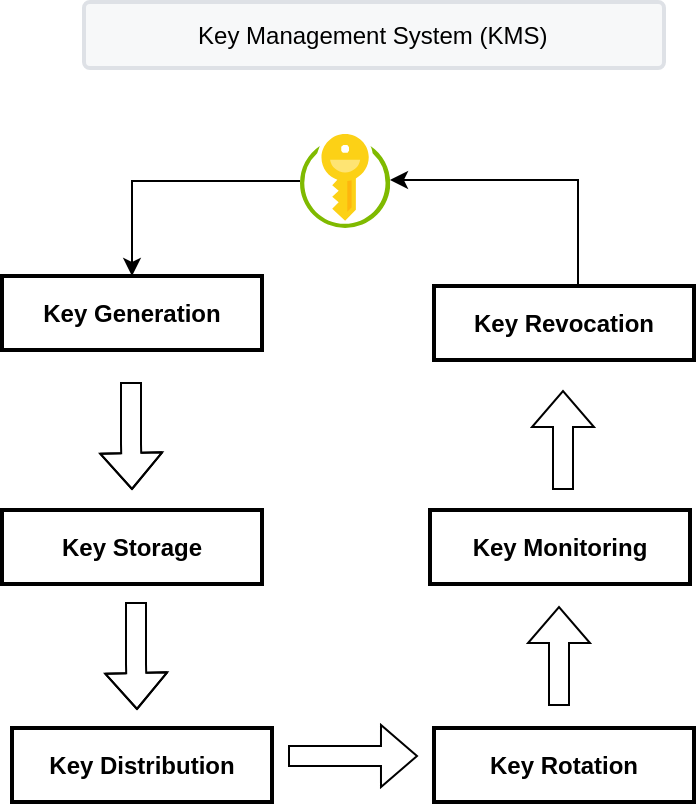 <mxfile version="24.7.13">
  <diagram name="Page-1" id="4V991Cp5B8nK2peRkqRa">
    <mxGraphModel dx="925" dy="671" grid="0" gridSize="10" guides="1" tooltips="1" connect="1" arrows="1" fold="1" page="1" pageScale="1" pageWidth="850" pageHeight="1100" math="0" shadow="0">
      <root>
        <mxCell id="0" />
        <mxCell id="1" parent="0" />
        <mxCell id="QItG2HqCtzGKJLcNbMxo-20" style="edgeStyle=orthogonalEdgeStyle;rounded=0;orthogonalLoop=1;jettySize=auto;html=1;entryX=0.5;entryY=0;entryDx=0;entryDy=0;" edge="1" parent="1" source="QItG2HqCtzGKJLcNbMxo-1" target="QItG2HqCtzGKJLcNbMxo-2">
          <mxGeometry relative="1" as="geometry" />
        </mxCell>
        <mxCell id="QItG2HqCtzGKJLcNbMxo-1" value="" style="image;sketch=0;aspect=fixed;html=1;points=[];align=center;fontSize=12;image=img/lib/mscae/Key_Vaults.svg;" vertex="1" parent="1">
          <mxGeometry x="302" y="171" width="45.12" height="47" as="geometry" />
        </mxCell>
        <mxCell id="QItG2HqCtzGKJLcNbMxo-2" value="Key Generation" style="shape=rect;strokeWidth=2;fontStyle=1;html=1;whiteSpace=wrap;align=center;" vertex="1" parent="1">
          <mxGeometry x="153" y="242" width="130" height="37" as="geometry" />
        </mxCell>
        <mxCell id="QItG2HqCtzGKJLcNbMxo-3" value="" style="align=left;html=1;verticalAlign=middle;labelPosition=right;verticalLabelPosition=middle;labelBackgroundColor=none;fontSize=10" connectable="0" vertex="1" parent="QItG2HqCtzGKJLcNbMxo-2">
          <mxGeometry x="130" y="18.5" as="geometry" />
        </mxCell>
        <mxCell id="QItG2HqCtzGKJLcNbMxo-4" value="" style="shape=flexArrow;endArrow=classic;html=1;rounded=0;width=10;endSize=5.67;" edge="1" parent="1">
          <mxGeometry width="50" height="50" relative="1" as="geometry">
            <mxPoint x="217.5" y="295" as="sourcePoint" />
            <mxPoint x="218" y="349" as="targetPoint" />
            <Array as="points">
              <mxPoint x="217.5" y="326" />
            </Array>
          </mxGeometry>
        </mxCell>
        <mxCell id="QItG2HqCtzGKJLcNbMxo-5" value="Key Storage" style="shape=rect;strokeWidth=2;fontStyle=1;html=1;whiteSpace=wrap;align=center;" vertex="1" parent="1">
          <mxGeometry x="153" y="359" width="130" height="37" as="geometry" />
        </mxCell>
        <mxCell id="QItG2HqCtzGKJLcNbMxo-6" value="" style="align=left;html=1;verticalAlign=middle;labelPosition=right;verticalLabelPosition=middle;labelBackgroundColor=none;fontSize=10" connectable="0" vertex="1" parent="QItG2HqCtzGKJLcNbMxo-5">
          <mxGeometry x="130" y="18.5" as="geometry" />
        </mxCell>
        <mxCell id="QItG2HqCtzGKJLcNbMxo-7" value="Key Distribution" style="shape=rect;strokeWidth=2;fontStyle=1;html=1;whiteSpace=wrap;align=center;" vertex="1" parent="1">
          <mxGeometry x="158" y="468" width="130" height="37" as="geometry" />
        </mxCell>
        <mxCell id="QItG2HqCtzGKJLcNbMxo-8" value="" style="align=left;html=1;verticalAlign=middle;labelPosition=right;verticalLabelPosition=middle;labelBackgroundColor=none;fontSize=10" connectable="0" vertex="1" parent="QItG2HqCtzGKJLcNbMxo-7">
          <mxGeometry x="130" y="18.5" as="geometry" />
        </mxCell>
        <mxCell id="QItG2HqCtzGKJLcNbMxo-9" value="" style="shape=flexArrow;endArrow=classic;html=1;rounded=0;width=10;endSize=5.67;" edge="1" parent="1">
          <mxGeometry width="50" height="50" relative="1" as="geometry">
            <mxPoint x="220" y="405" as="sourcePoint" />
            <mxPoint x="220.5" y="459" as="targetPoint" />
            <Array as="points">
              <mxPoint x="220" y="436" />
            </Array>
          </mxGeometry>
        </mxCell>
        <mxCell id="QItG2HqCtzGKJLcNbMxo-10" value="Key Rotation" style="shape=rect;strokeWidth=2;fontStyle=1;html=1;whiteSpace=wrap;align=center;" vertex="1" parent="1">
          <mxGeometry x="369" y="468" width="130" height="37" as="geometry" />
        </mxCell>
        <mxCell id="QItG2HqCtzGKJLcNbMxo-11" value="" style="align=left;html=1;verticalAlign=middle;labelPosition=right;verticalLabelPosition=middle;labelBackgroundColor=none;fontSize=10" connectable="0" vertex="1" parent="QItG2HqCtzGKJLcNbMxo-10">
          <mxGeometry x="130" y="18.5" as="geometry" />
        </mxCell>
        <mxCell id="QItG2HqCtzGKJLcNbMxo-13" value="" style="shape=flexArrow;endArrow=classic;html=1;rounded=0;width=10;endSize=5.67;" edge="1" parent="1">
          <mxGeometry width="50" height="50" relative="1" as="geometry">
            <mxPoint x="296" y="482" as="sourcePoint" />
            <mxPoint x="361" y="482" as="targetPoint" />
            <Array as="points">
              <mxPoint x="296" y="482" />
            </Array>
          </mxGeometry>
        </mxCell>
        <mxCell id="QItG2HqCtzGKJLcNbMxo-14" value="Key Monitoring" style="shape=rect;strokeWidth=2;fontStyle=1;html=1;whiteSpace=wrap;align=center;" vertex="1" parent="1">
          <mxGeometry x="367" y="359" width="130" height="37" as="geometry" />
        </mxCell>
        <mxCell id="QItG2HqCtzGKJLcNbMxo-15" value="" style="align=left;html=1;verticalAlign=middle;labelPosition=right;verticalLabelPosition=middle;labelBackgroundColor=none;fontSize=10" connectable="0" vertex="1" parent="QItG2HqCtzGKJLcNbMxo-14">
          <mxGeometry x="130" y="18.5" as="geometry" />
        </mxCell>
        <mxCell id="QItG2HqCtzGKJLcNbMxo-16" value="" style="shape=flexArrow;endArrow=classic;html=1;rounded=0;width=10;endSize=5.67;" edge="1" parent="1">
          <mxGeometry width="50" height="50" relative="1" as="geometry">
            <mxPoint x="431.5" y="457" as="sourcePoint" />
            <mxPoint x="431.5" y="407" as="targetPoint" />
            <Array as="points" />
          </mxGeometry>
        </mxCell>
        <mxCell id="QItG2HqCtzGKJLcNbMxo-17" value="" style="shape=flexArrow;endArrow=classic;html=1;rounded=0;width=10;endSize=5.67;" edge="1" parent="1">
          <mxGeometry width="50" height="50" relative="1" as="geometry">
            <mxPoint x="433.5" y="349" as="sourcePoint" />
            <mxPoint x="433.5" y="299" as="targetPoint" />
            <Array as="points" />
          </mxGeometry>
        </mxCell>
        <mxCell id="QItG2HqCtzGKJLcNbMxo-18" value="Key Revocation" style="shape=rect;strokeWidth=2;fontStyle=1;html=1;whiteSpace=wrap;align=center;" vertex="1" parent="1">
          <mxGeometry x="369" y="247" width="130" height="37" as="geometry" />
        </mxCell>
        <mxCell id="QItG2HqCtzGKJLcNbMxo-19" value="" style="align=left;html=1;verticalAlign=middle;labelPosition=right;verticalLabelPosition=middle;labelBackgroundColor=none;fontSize=10" connectable="0" vertex="1" parent="QItG2HqCtzGKJLcNbMxo-18">
          <mxGeometry x="130" y="18.5" as="geometry" />
        </mxCell>
        <mxCell id="QItG2HqCtzGKJLcNbMxo-23" style="edgeStyle=orthogonalEdgeStyle;rounded=0;orthogonalLoop=1;jettySize=auto;html=1;entryX=0.997;entryY=0.489;entryDx=0;entryDy=0;entryPerimeter=0;" edge="1" parent="1" source="QItG2HqCtzGKJLcNbMxo-18" target="QItG2HqCtzGKJLcNbMxo-1">
          <mxGeometry relative="1" as="geometry">
            <Array as="points">
              <mxPoint x="441" y="194" />
            </Array>
          </mxGeometry>
        </mxCell>
        <mxCell id="QItG2HqCtzGKJLcNbMxo-26" value="&amp;nbsp; &amp;nbsp; &amp;nbsp; &amp;nbsp; &amp;nbsp; &amp;nbsp; &amp;nbsp; &amp;nbsp;Key Management System (KMS)" style="rounded=1;arcSize=9;fillColor=#F7F8F9;align=left;spacingLeft=5;strokeColor=#DEE1E6;html=1;strokeWidth=2;fontSize=12" vertex="1" parent="1">
          <mxGeometry x="194" y="105" width="290" height="33" as="geometry" />
        </mxCell>
      </root>
    </mxGraphModel>
  </diagram>
</mxfile>
